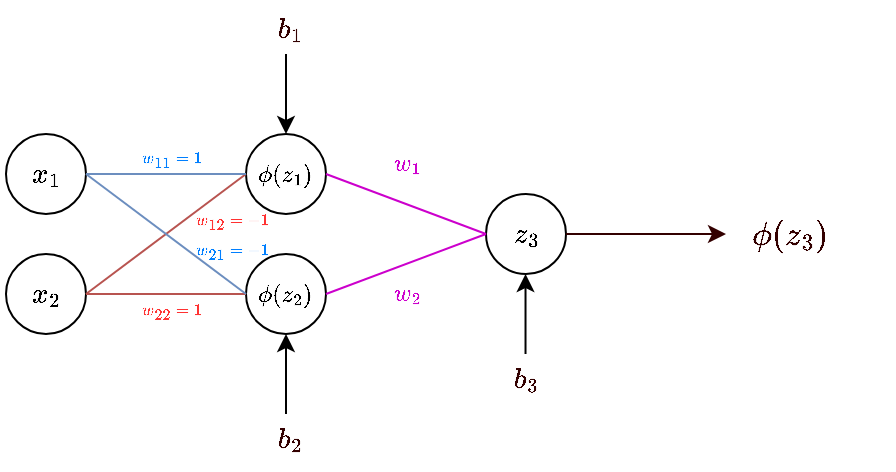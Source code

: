 <mxfile version="20.3.0" type="device"><diagram id="wkbF6VXjfGHAPDU0D_kI" name="Page-1"><mxGraphModel dx="464" dy="301" grid="1" gridSize="5" guides="1" tooltips="1" connect="1" arrows="1" fold="1" page="1" pageScale="1" pageWidth="827" pageHeight="1169" math="1" shadow="0"><root><mxCell id="0"/><mxCell id="1" parent="0"/><mxCell id="PCXg4EWl9_lfnk_bzgJr-1" value="$$x_1$$" style="ellipse;whiteSpace=wrap;html=1;aspect=fixed;" parent="1" vertex="1"><mxGeometry x="120" y="100" width="40" height="40" as="geometry"/></mxCell><mxCell id="PCXg4EWl9_lfnk_bzgJr-2" value="$$x_2$$" style="ellipse;whiteSpace=wrap;html=1;aspect=fixed;" parent="1" vertex="1"><mxGeometry x="120" y="160" width="40" height="40" as="geometry"/></mxCell><mxCell id="PCXg4EWl9_lfnk_bzgJr-3" value="&lt;font style=&quot;font-size: 10px;&quot;&gt;$$\phi(z_1)$$&lt;/font&gt;" style="ellipse;whiteSpace=wrap;html=1;aspect=fixed;" parent="1" vertex="1"><mxGeometry x="240" y="100" width="40" height="40" as="geometry"/></mxCell><mxCell id="PCXg4EWl9_lfnk_bzgJr-4" value="&lt;font style=&quot;font-size: 10px;&quot;&gt;$$\phi (z_2)$$&lt;/font&gt;" style="ellipse;whiteSpace=wrap;html=1;aspect=fixed;" parent="1" vertex="1"><mxGeometry x="240" y="160" width="40" height="40" as="geometry"/></mxCell><mxCell id="PCXg4EWl9_lfnk_bzgJr-5" value="" style="endArrow=none;html=1;rounded=0;fillColor=#f8cecc;strokeColor=#b85450;exitX=1;exitY=0.5;exitDx=0;exitDy=0;entryX=0;entryY=0.5;entryDx=0;entryDy=0;" parent="1" source="PCXg4EWl9_lfnk_bzgJr-2" target="PCXg4EWl9_lfnk_bzgJr-4" edge="1"><mxGeometry width="50" height="50" relative="1" as="geometry"><mxPoint x="240" y="225" as="sourcePoint"/><mxPoint x="290" y="175" as="targetPoint"/></mxGeometry></mxCell><mxCell id="PCXg4EWl9_lfnk_bzgJr-6" value="" style="endArrow=none;html=1;rounded=0;fillColor=#f8cecc;strokeColor=#b85450;entryX=0;entryY=0.5;entryDx=0;entryDy=0;" parent="1" target="PCXg4EWl9_lfnk_bzgJr-3" edge="1"><mxGeometry width="50" height="50" relative="1" as="geometry"><mxPoint x="160" y="180" as="sourcePoint"/><mxPoint x="245" y="185" as="targetPoint"/></mxGeometry></mxCell><mxCell id="PCXg4EWl9_lfnk_bzgJr-7" value="" style="endArrow=none;html=1;rounded=0;fillColor=#dae8fc;strokeColor=#6c8ebf;exitX=1;exitY=0.5;exitDx=0;exitDy=0;entryX=0;entryY=0.5;entryDx=0;entryDy=0;" parent="1" source="PCXg4EWl9_lfnk_bzgJr-1" target="PCXg4EWl9_lfnk_bzgJr-4" edge="1"><mxGeometry width="50" height="50" relative="1" as="geometry"><mxPoint x="240" y="225" as="sourcePoint"/><mxPoint x="290" y="175" as="targetPoint"/></mxGeometry></mxCell><mxCell id="PCXg4EWl9_lfnk_bzgJr-8" value="" style="endArrow=none;html=1;rounded=0;fillColor=#dae8fc;strokeColor=#6c8ebf;entryX=0;entryY=0.5;entryDx=0;entryDy=0;" parent="1" target="PCXg4EWl9_lfnk_bzgJr-3" edge="1"><mxGeometry width="50" height="50" relative="1" as="geometry"><mxPoint x="160" y="120" as="sourcePoint"/><mxPoint x="245" y="185" as="targetPoint"/></mxGeometry></mxCell><mxCell id="PCXg4EWl9_lfnk_bzgJr-11" value="&lt;font style=&quot;font-size: 7px;&quot;&gt;$$w_{11} = 1$$&lt;/font&gt;" style="text;html=1;resizable=0;autosize=1;align=center;verticalAlign=middle;points=[];rounded=0;fontSize=7;fontColor=#007FFF;" parent="1" vertex="1"><mxGeometry x="167" y="99" width="70" height="25" as="geometry"/></mxCell><mxCell id="PCXg4EWl9_lfnk_bzgJr-12" value="&lt;font style=&quot;font-size: 7px;&quot;&gt;$$w_{21} = -1$$&lt;/font&gt;" style="text;html=1;resizable=0;autosize=1;align=center;verticalAlign=middle;points=[];rounded=0;fontSize=7;fontColor=#007FFF;" parent="1" vertex="1"><mxGeometry x="198" y="145" width="70" height="25" as="geometry"/></mxCell><mxCell id="PCXg4EWl9_lfnk_bzgJr-13" value="&lt;font style=&quot;font-size: 7px;&quot;&gt;$$w_{12} = -1$$&lt;/font&gt;" style="text;html=1;resizable=0;autosize=1;align=center;verticalAlign=middle;points=[];rounded=0;fontSize=7;fontColor=#FF3333;" parent="1" vertex="1"><mxGeometry x="198" y="130" width="70" height="25" as="geometry"/></mxCell><mxCell id="PCXg4EWl9_lfnk_bzgJr-16" value="&lt;font style=&quot;font-size: 7px;&quot;&gt;$$w_{22} = 1$$&lt;/font&gt;" style="text;html=1;resizable=0;autosize=1;align=center;verticalAlign=middle;points=[];rounded=0;fontSize=7;fontColor=#FF3333;" parent="1" vertex="1"><mxGeometry x="167" y="175" width="70" height="25" as="geometry"/></mxCell><mxCell id="PCXg4EWl9_lfnk_bzgJr-17" value="" style="endArrow=classic;html=1;rounded=0;fontSize=7;fontColor=#FF3333;entryX=0.5;entryY=1;entryDx=0;entryDy=0;" parent="1" target="PCXg4EWl9_lfnk_bzgJr-4" edge="1"><mxGeometry width="50" height="50" relative="1" as="geometry"><mxPoint x="260" y="240" as="sourcePoint"/><mxPoint x="259.76" y="205" as="targetPoint"/></mxGeometry></mxCell><mxCell id="PCXg4EWl9_lfnk_bzgJr-18" value="" style="endArrow=classic;html=1;rounded=0;fontSize=7;fontColor=#FF3333;entryX=0.5;entryY=0;entryDx=0;entryDy=0;" parent="1" target="PCXg4EWl9_lfnk_bzgJr-3" edge="1"><mxGeometry width="50" height="50" relative="1" as="geometry"><mxPoint x="260" y="60" as="sourcePoint"/><mxPoint x="279.52" y="40.0" as="targetPoint"/></mxGeometry></mxCell><mxCell id="PCXg4EWl9_lfnk_bzgJr-19" value="$$b_1$$" style="text;html=1;resizable=0;autosize=1;align=center;verticalAlign=middle;points=[];fillColor=none;strokeColor=none;rounded=0;fontSize=12;fontColor=#330000;" parent="1" vertex="1"><mxGeometry x="227" y="33" width="70" height="30" as="geometry"/></mxCell><mxCell id="PCXg4EWl9_lfnk_bzgJr-20" value="$$b_2$$" style="text;html=1;resizable=0;autosize=1;align=center;verticalAlign=middle;points=[];fillColor=none;strokeColor=none;rounded=0;fontSize=12;fontColor=#330000;" parent="1" vertex="1"><mxGeometry x="227" y="238" width="70" height="30" as="geometry"/></mxCell><mxCell id="O3K2dDnKrOPoL97lMmxS-1" value="$$z_3$$" style="ellipse;whiteSpace=wrap;html=1;aspect=fixed;" vertex="1" parent="1"><mxGeometry x="360" y="130" width="40" height="40" as="geometry"/></mxCell><mxCell id="O3K2dDnKrOPoL97lMmxS-2" value="" style="endArrow=none;html=1;rounded=0;fontSize=10;fontColor=#330000;strokeColor=#CC00CC;exitX=1;exitY=0.5;exitDx=0;exitDy=0;entryX=0;entryY=0.5;entryDx=0;entryDy=0;" edge="1" parent="1" source="PCXg4EWl9_lfnk_bzgJr-4" target="O3K2dDnKrOPoL97lMmxS-1"><mxGeometry width="50" height="50" relative="1" as="geometry"><mxPoint x="265" y="270" as="sourcePoint"/><mxPoint x="315" y="220" as="targetPoint"/></mxGeometry></mxCell><mxCell id="O3K2dDnKrOPoL97lMmxS-3" value="" style="endArrow=none;html=1;rounded=0;fontSize=10;fontColor=#330000;strokeColor=#CC00CC;exitX=1;exitY=0.5;exitDx=0;exitDy=0;entryX=0;entryY=0.5;entryDx=0;entryDy=0;" edge="1" parent="1" source="PCXg4EWl9_lfnk_bzgJr-3" target="O3K2dDnKrOPoL97lMmxS-1"><mxGeometry width="50" height="50" relative="1" as="geometry"><mxPoint x="285" y="185" as="sourcePoint"/><mxPoint x="365" y="155" as="targetPoint"/></mxGeometry></mxCell><mxCell id="O3K2dDnKrOPoL97lMmxS-4" value="$$w_1$$" style="text;html=1;resizable=0;autosize=1;align=center;verticalAlign=middle;points=[];fillColor=none;strokeColor=none;rounded=0;fontSize=10;fontColor=#CC00CC;" vertex="1" parent="1"><mxGeometry x="290" y="100" width="60" height="30" as="geometry"/></mxCell><mxCell id="O3K2dDnKrOPoL97lMmxS-5" value="$$w_2$$" style="text;html=1;resizable=0;autosize=1;align=center;verticalAlign=middle;points=[];fillColor=none;strokeColor=none;rounded=0;fontSize=10;fontColor=#CC00CC;" vertex="1" parent="1"><mxGeometry x="290" y="165" width="60" height="30" as="geometry"/></mxCell><mxCell id="O3K2dDnKrOPoL97lMmxS-6" value="" style="endArrow=classic;html=1;rounded=0;strokeColor=#330000;fontSize=10;fontColor=#330000;exitX=1;exitY=0.5;exitDx=0;exitDy=0;" edge="1" parent="1" source="O3K2dDnKrOPoL97lMmxS-1"><mxGeometry width="50" height="50" relative="1" as="geometry"><mxPoint x="425" y="195" as="sourcePoint"/><mxPoint x="480" y="150" as="targetPoint"/></mxGeometry></mxCell><mxCell id="O3K2dDnKrOPoL97lMmxS-7" value="$$\phi(z_3)$$" style="text;html=1;resizable=0;autosize=1;align=center;verticalAlign=middle;points=[];fillColor=none;strokeColor=none;rounded=0;fontSize=14;fontColor=#330000;" vertex="1" parent="1"><mxGeometry x="459" y="133" width="105" height="35" as="geometry"/></mxCell><mxCell id="O3K2dDnKrOPoL97lMmxS-9" value="" style="endArrow=classic;html=1;rounded=0;fontSize=7;fontColor=#FF3333;entryX=0.5;entryY=1;entryDx=0;entryDy=0;" edge="1" parent="1"><mxGeometry width="50" height="50" relative="1" as="geometry"><mxPoint x="379.76" y="210" as="sourcePoint"/><mxPoint x="379.76" y="170.0" as="targetPoint"/></mxGeometry></mxCell><mxCell id="O3K2dDnKrOPoL97lMmxS-10" value="$$b_3$$" style="text;html=1;resizable=0;autosize=1;align=center;verticalAlign=middle;points=[];fillColor=none;strokeColor=none;rounded=0;fontSize=12;fontColor=#330000;" vertex="1" parent="1"><mxGeometry x="345" y="208" width="70" height="30" as="geometry"/></mxCell></root></mxGraphModel></diagram></mxfile>